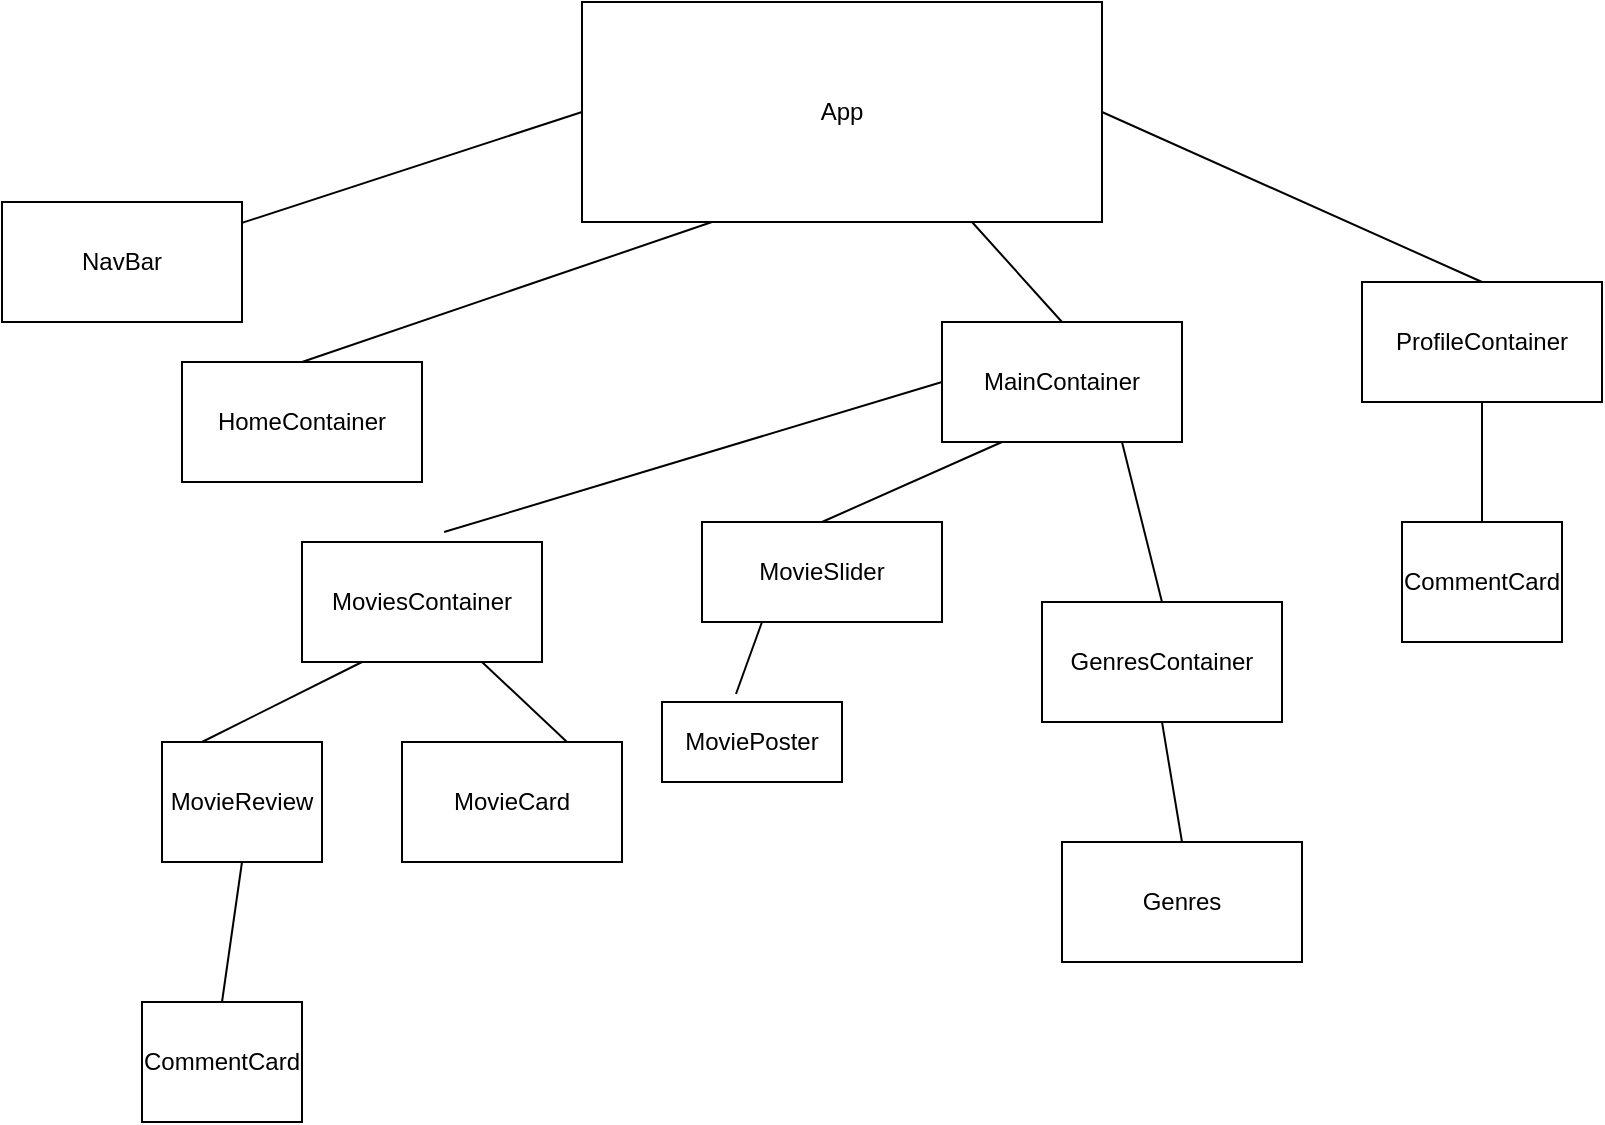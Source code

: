 <mxfile>
    <diagram id="L3wC9sNHHrMUk5Ejd_NQ" name="Page-1">
        <mxGraphModel dx="1332" dy="949" grid="1" gridSize="10" guides="1" tooltips="1" connect="1" arrows="1" fold="1" page="1" pageScale="1" pageWidth="850" pageHeight="1100" math="0" shadow="0">
            <root>
                <mxCell id="0"/>
                <mxCell id="1" parent="0"/>
                <mxCell id="2" value="App" style="rounded=0;whiteSpace=wrap;html=1;" vertex="1" parent="1">
                    <mxGeometry x="300" y="10" width="260" height="110" as="geometry"/>
                </mxCell>
                <mxCell id="3" value="NavBar" style="rounded=0;whiteSpace=wrap;html=1;" vertex="1" parent="1">
                    <mxGeometry x="10" y="110" width="120" height="60" as="geometry"/>
                </mxCell>
                <mxCell id="4" value="HomeContainer" style="rounded=0;whiteSpace=wrap;html=1;" vertex="1" parent="1">
                    <mxGeometry x="100" y="190" width="120" height="60" as="geometry"/>
                </mxCell>
                <mxCell id="5" value="MainContainer" style="rounded=0;whiteSpace=wrap;html=1;" vertex="1" parent="1">
                    <mxGeometry x="480" y="170" width="120" height="60" as="geometry"/>
                </mxCell>
                <mxCell id="6" value="ProfileContainer" style="rounded=0;whiteSpace=wrap;html=1;" vertex="1" parent="1">
                    <mxGeometry x="690" y="150" width="120" height="60" as="geometry"/>
                </mxCell>
                <mxCell id="7" value="" style="endArrow=none;html=1;entryX=0;entryY=0.5;entryDx=0;entryDy=0;" edge="1" parent="1" source="3" target="2">
                    <mxGeometry width="50" height="50" relative="1" as="geometry">
                        <mxPoint x="200" y="170" as="sourcePoint"/>
                        <mxPoint x="250" y="120" as="targetPoint"/>
                    </mxGeometry>
                </mxCell>
                <mxCell id="8" value="" style="endArrow=none;html=1;exitX=0.5;exitY=0;exitDx=0;exitDy=0;entryX=0.25;entryY=1;entryDx=0;entryDy=0;" edge="1" parent="1" source="4" target="2">
                    <mxGeometry width="50" height="50" relative="1" as="geometry">
                        <mxPoint x="230" y="230" as="sourcePoint"/>
                        <mxPoint x="280" y="180" as="targetPoint"/>
                    </mxGeometry>
                </mxCell>
                <mxCell id="9" value="MoviesContainer" style="rounded=0;whiteSpace=wrap;html=1;" vertex="1" parent="1">
                    <mxGeometry x="160" y="280" width="120" height="60" as="geometry"/>
                </mxCell>
                <mxCell id="10" value="GenresContainer" style="rounded=0;whiteSpace=wrap;html=1;" vertex="1" parent="1">
                    <mxGeometry x="530" y="310" width="120" height="60" as="geometry"/>
                </mxCell>
                <mxCell id="11" value="MovieSlider" style="rounded=0;whiteSpace=wrap;html=1;" vertex="1" parent="1">
                    <mxGeometry x="360" y="270" width="120" height="50" as="geometry"/>
                </mxCell>
                <mxCell id="12" value="" style="endArrow=none;html=1;exitX=0.5;exitY=0;exitDx=0;exitDy=0;entryX=0.75;entryY=1;entryDx=0;entryDy=0;" edge="1" parent="1" source="10" target="5">
                    <mxGeometry width="50" height="50" relative="1" as="geometry">
                        <mxPoint x="375" y="340" as="sourcePoint"/>
                        <mxPoint x="425" y="290" as="targetPoint"/>
                    </mxGeometry>
                </mxCell>
                <mxCell id="13" value="" style="endArrow=none;html=1;entryX=0.25;entryY=1;entryDx=0;entryDy=0;exitX=0.5;exitY=0;exitDx=0;exitDy=0;" edge="1" parent="1" source="11" target="5">
                    <mxGeometry width="50" height="50" relative="1" as="geometry">
                        <mxPoint x="290" y="330" as="sourcePoint"/>
                        <mxPoint x="370" y="290" as="targetPoint"/>
                    </mxGeometry>
                </mxCell>
                <mxCell id="14" value="" style="endArrow=none;html=1;exitX=0.592;exitY=-0.083;exitDx=0;exitDy=0;exitPerimeter=0;entryX=0;entryY=0.5;entryDx=0;entryDy=0;" edge="1" parent="1" source="9" target="5">
                    <mxGeometry width="50" height="50" relative="1" as="geometry">
                        <mxPoint x="315" y="300" as="sourcePoint"/>
                        <mxPoint x="365" y="250" as="targetPoint"/>
                    </mxGeometry>
                </mxCell>
                <mxCell id="15" value="MovieReview" style="rounded=0;whiteSpace=wrap;html=1;" vertex="1" parent="1">
                    <mxGeometry x="90" y="380" width="80" height="60" as="geometry"/>
                </mxCell>
                <mxCell id="16" value="MovieCard" style="rounded=0;whiteSpace=wrap;html=1;" vertex="1" parent="1">
                    <mxGeometry x="210" y="380" width="110" height="60" as="geometry"/>
                </mxCell>
                <mxCell id="17" value="" style="endArrow=none;html=1;exitX=0.75;exitY=0;exitDx=0;exitDy=0;entryX=0.75;entryY=1;entryDx=0;entryDy=0;" edge="1" parent="1" source="16" target="9">
                    <mxGeometry width="50" height="50" relative="1" as="geometry">
                        <mxPoint x="155" y="380" as="sourcePoint"/>
                        <mxPoint x="145" y="340" as="targetPoint"/>
                    </mxGeometry>
                </mxCell>
                <mxCell id="18" value="" style="endArrow=none;html=1;exitX=0.25;exitY=0;exitDx=0;exitDy=0;entryX=0.25;entryY=1;entryDx=0;entryDy=0;" edge="1" parent="1" source="15" target="9">
                    <mxGeometry width="50" height="50" relative="1" as="geometry">
                        <mxPoint x="35" y="390" as="sourcePoint"/>
                        <mxPoint x="85" y="340" as="targetPoint"/>
                    </mxGeometry>
                </mxCell>
                <mxCell id="19" value="CommentCard" style="rounded=0;whiteSpace=wrap;html=1;" vertex="1" parent="1">
                    <mxGeometry x="80" y="510" width="80" height="60" as="geometry"/>
                </mxCell>
                <mxCell id="20" value="" style="endArrow=none;html=1;exitX=0.5;exitY=0;exitDx=0;exitDy=0;entryX=0.5;entryY=1;entryDx=0;entryDy=0;" edge="1" parent="1" source="19" target="15">
                    <mxGeometry width="50" height="50" relative="1" as="geometry">
                        <mxPoint x="10" y="470" as="sourcePoint"/>
                        <mxPoint x="60" y="420" as="targetPoint"/>
                    </mxGeometry>
                </mxCell>
                <mxCell id="21" value="" style="endArrow=none;html=1;exitX=0.5;exitY=0;exitDx=0;exitDy=0;entryX=0.75;entryY=1;entryDx=0;entryDy=0;" edge="1" parent="1" source="5" target="2">
                    <mxGeometry width="50" height="50" relative="1" as="geometry">
                        <mxPoint x="390" y="230" as="sourcePoint"/>
                        <mxPoint x="440" y="180" as="targetPoint"/>
                    </mxGeometry>
                </mxCell>
                <mxCell id="22" value="" style="endArrow=none;html=1;exitX=0.5;exitY=0;exitDx=0;exitDy=0;entryX=1;entryY=0.5;entryDx=0;entryDy=0;" edge="1" parent="1" source="6" target="2">
                    <mxGeometry width="50" height="50" relative="1" as="geometry">
                        <mxPoint x="460" y="170" as="sourcePoint"/>
                        <mxPoint x="510" y="120" as="targetPoint"/>
                    </mxGeometry>
                </mxCell>
                <mxCell id="24" value="Genres" style="rounded=0;whiteSpace=wrap;html=1;" vertex="1" parent="1">
                    <mxGeometry x="540" y="430" width="120" height="60" as="geometry"/>
                </mxCell>
                <mxCell id="25" value="" style="endArrow=none;html=1;entryX=0.5;entryY=1;entryDx=0;entryDy=0;exitX=0.5;exitY=0;exitDx=0;exitDy=0;" edge="1" parent="1" source="24" target="10">
                    <mxGeometry width="50" height="50" relative="1" as="geometry">
                        <mxPoint x="320" y="490" as="sourcePoint"/>
                        <mxPoint x="370" y="440" as="targetPoint"/>
                    </mxGeometry>
                </mxCell>
                <mxCell id="26" value="CommentCard" style="rounded=0;whiteSpace=wrap;html=1;" vertex="1" parent="1">
                    <mxGeometry x="710" y="270" width="80" height="60" as="geometry"/>
                </mxCell>
                <mxCell id="27" value="" style="endArrow=none;html=1;exitX=0.5;exitY=0;exitDx=0;exitDy=0;entryX=0.5;entryY=1;entryDx=0;entryDy=0;" edge="1" parent="1" source="26" target="6">
                    <mxGeometry width="50" height="50" relative="1" as="geometry">
                        <mxPoint x="580" y="340" as="sourcePoint"/>
                        <mxPoint x="630" y="290" as="targetPoint"/>
                    </mxGeometry>
                </mxCell>
                <mxCell id="28" value="MoviePoster" style="rounded=0;whiteSpace=wrap;html=1;" vertex="1" parent="1">
                    <mxGeometry x="340" y="360" width="90" height="40" as="geometry"/>
                </mxCell>
                <mxCell id="29" value="" style="endArrow=none;html=1;exitX=0.411;exitY=-0.1;exitDx=0;exitDy=0;exitPerimeter=0;entryX=0.25;entryY=1;entryDx=0;entryDy=0;" edge="1" parent="1" source="28" target="11">
                    <mxGeometry width="50" height="50" relative="1" as="geometry">
                        <mxPoint x="210" y="420" as="sourcePoint"/>
                        <mxPoint x="260" y="370" as="targetPoint"/>
                    </mxGeometry>
                </mxCell>
            </root>
        </mxGraphModel>
    </diagram>
</mxfile>
